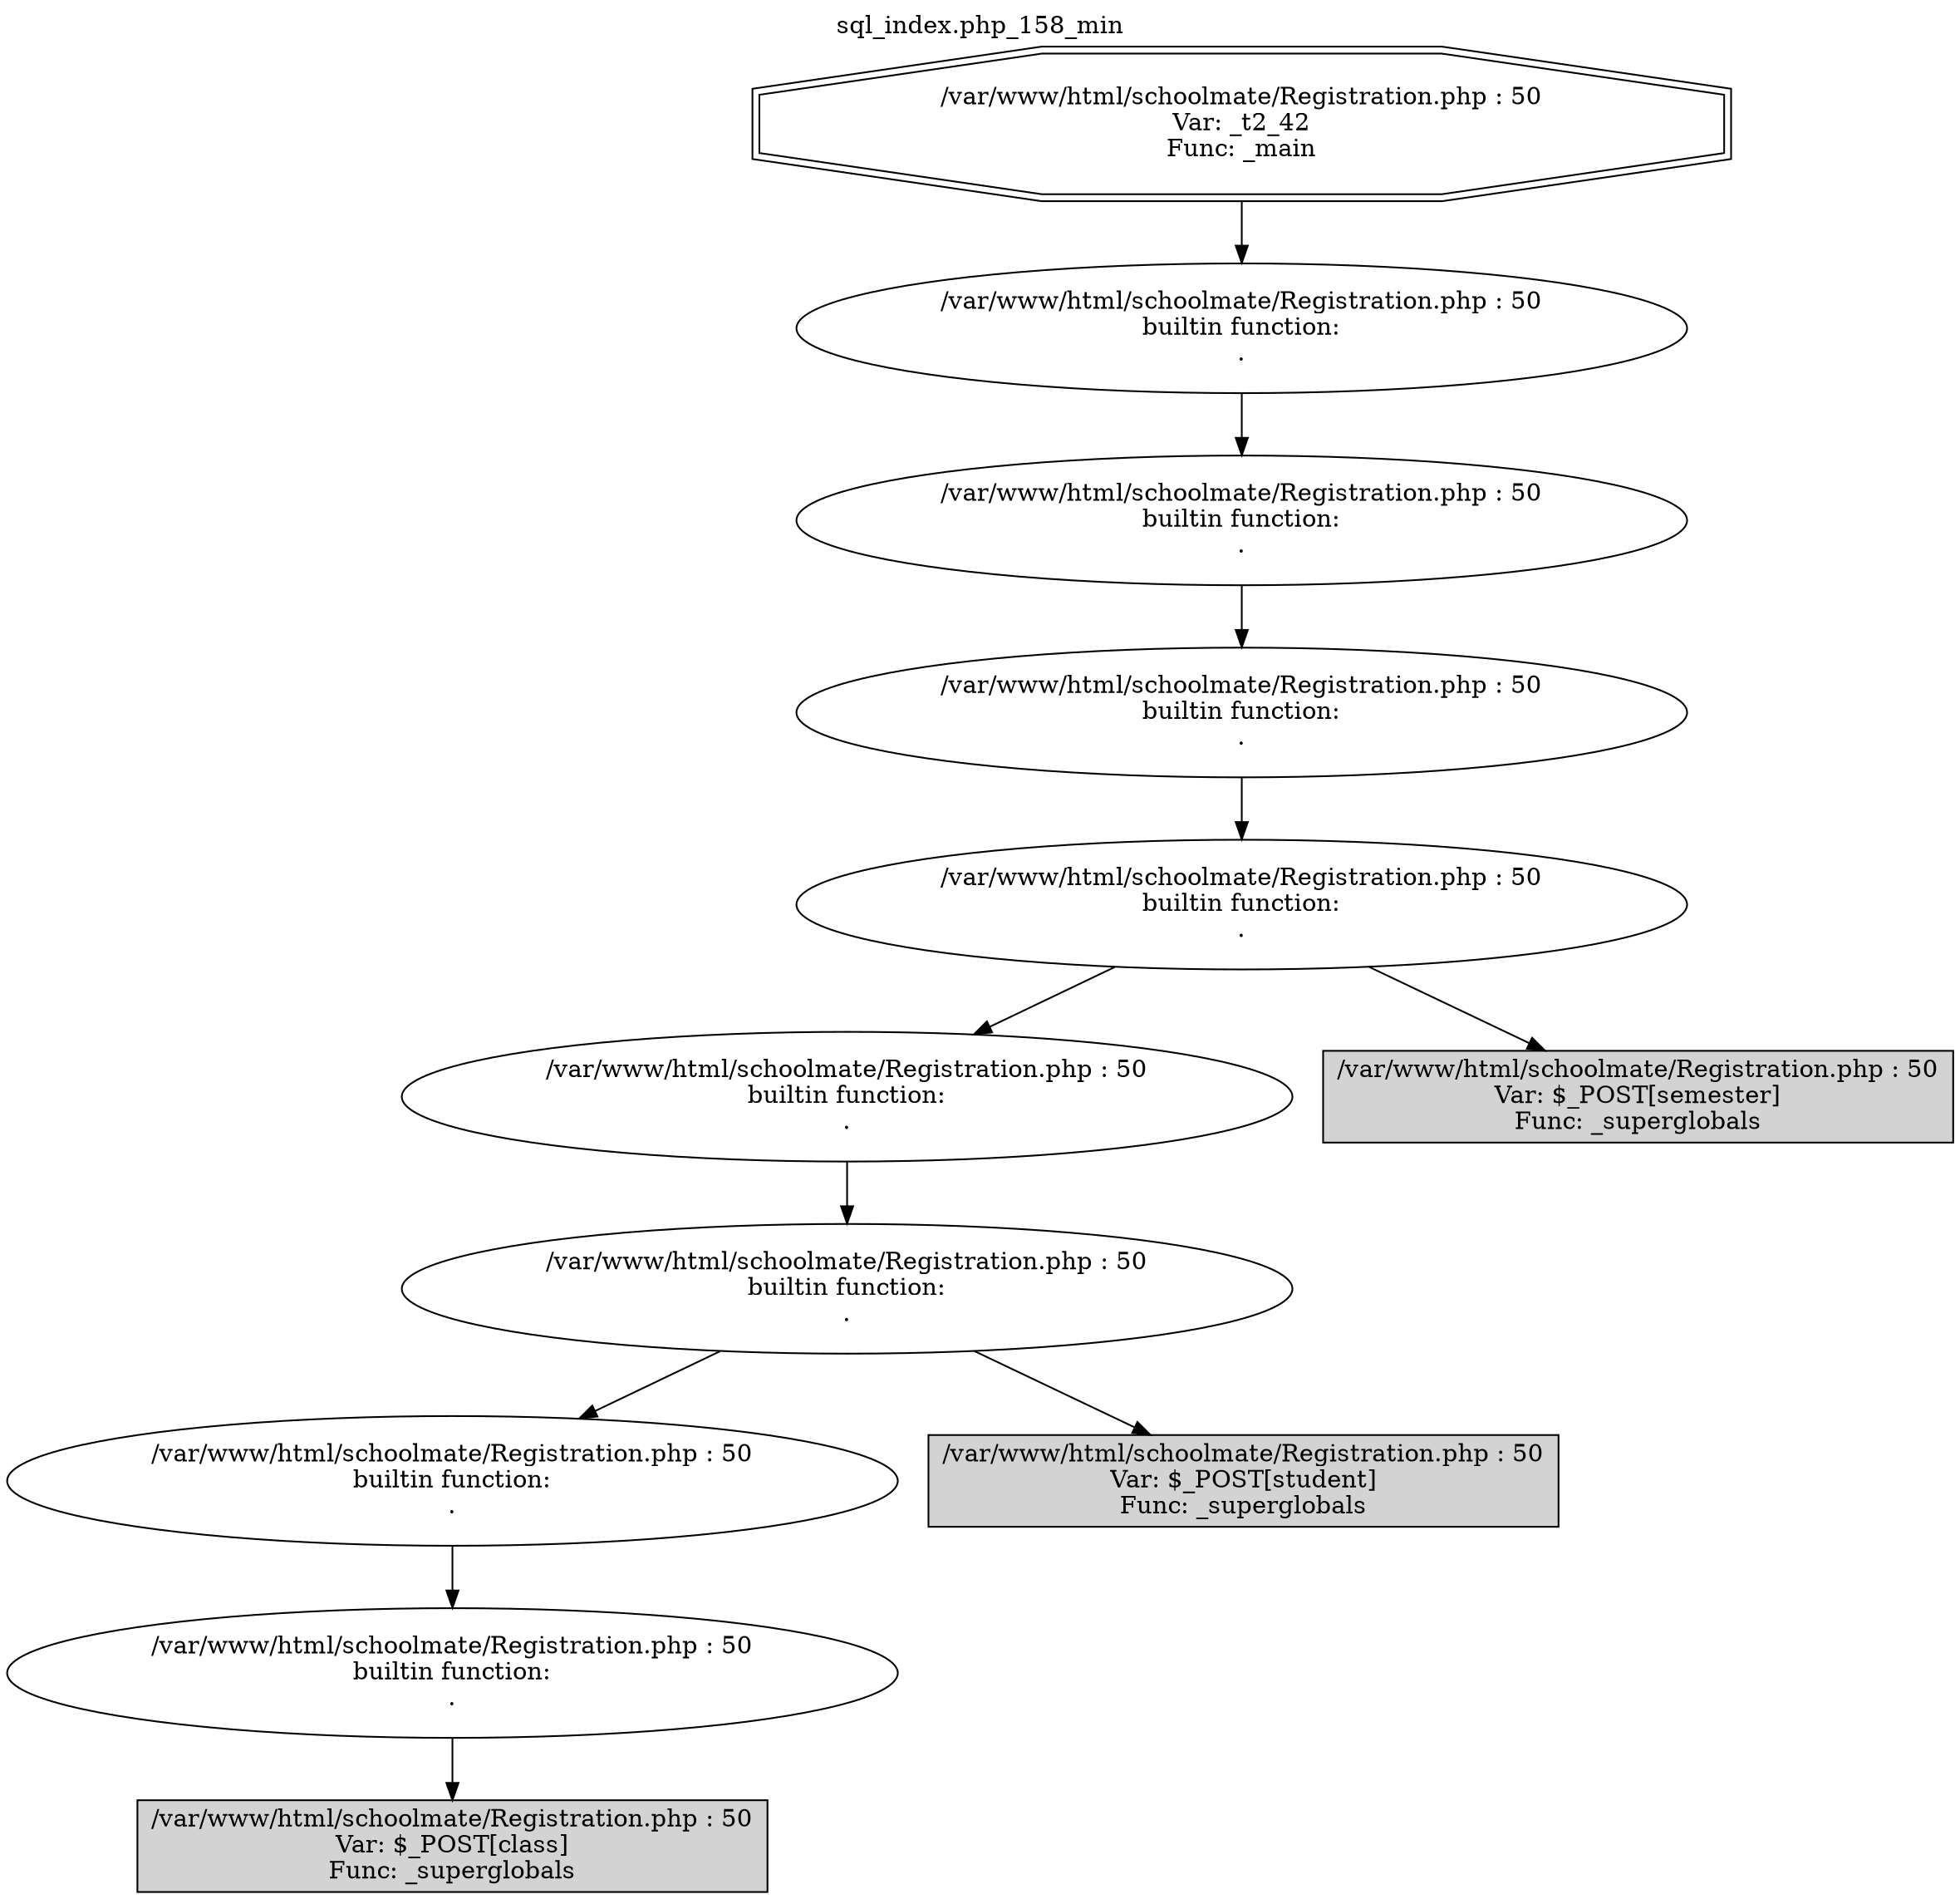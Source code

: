 digraph cfg {
  label="sql_index.php_158_min";
  labelloc=t;
  n1 [shape=doubleoctagon, label="/var/www/html/schoolmate/Registration.php : 50\nVar: _t2_42\nFunc: _main\n"];
  n2 [shape=ellipse, label="/var/www/html/schoolmate/Registration.php : 50\nbuiltin function:\n.\n"];
  n3 [shape=ellipse, label="/var/www/html/schoolmate/Registration.php : 50\nbuiltin function:\n.\n"];
  n4 [shape=ellipse, label="/var/www/html/schoolmate/Registration.php : 50\nbuiltin function:\n.\n"];
  n5 [shape=ellipse, label="/var/www/html/schoolmate/Registration.php : 50\nbuiltin function:\n.\n"];
  n6 [shape=ellipse, label="/var/www/html/schoolmate/Registration.php : 50\nbuiltin function:\n.\n"];
  n7 [shape=ellipse, label="/var/www/html/schoolmate/Registration.php : 50\nbuiltin function:\n.\n"];
  n8 [shape=ellipse, label="/var/www/html/schoolmate/Registration.php : 50\nbuiltin function:\n.\n"];
  n9 [shape=ellipse, label="/var/www/html/schoolmate/Registration.php : 50\nbuiltin function:\n.\n"];
  n10 [shape=box, label="/var/www/html/schoolmate/Registration.php : 50\nVar: $_POST[class]\nFunc: _superglobals\n",style=filled];
  n11 [shape=box, label="/var/www/html/schoolmate/Registration.php : 50\nVar: $_POST[student]\nFunc: _superglobals\n",style=filled];
  n12 [shape=box, label="/var/www/html/schoolmate/Registration.php : 50\nVar: $_POST[semester]\nFunc: _superglobals\n",style=filled];
  n1 -> n2;
  n2 -> n3;
  n3 -> n4;
  n4 -> n5;
  n5 -> n6;
  n5 -> n12;
  n6 -> n7;
  n7 -> n8;
  n7 -> n11;
  n8 -> n9;
  n9 -> n10;
}
